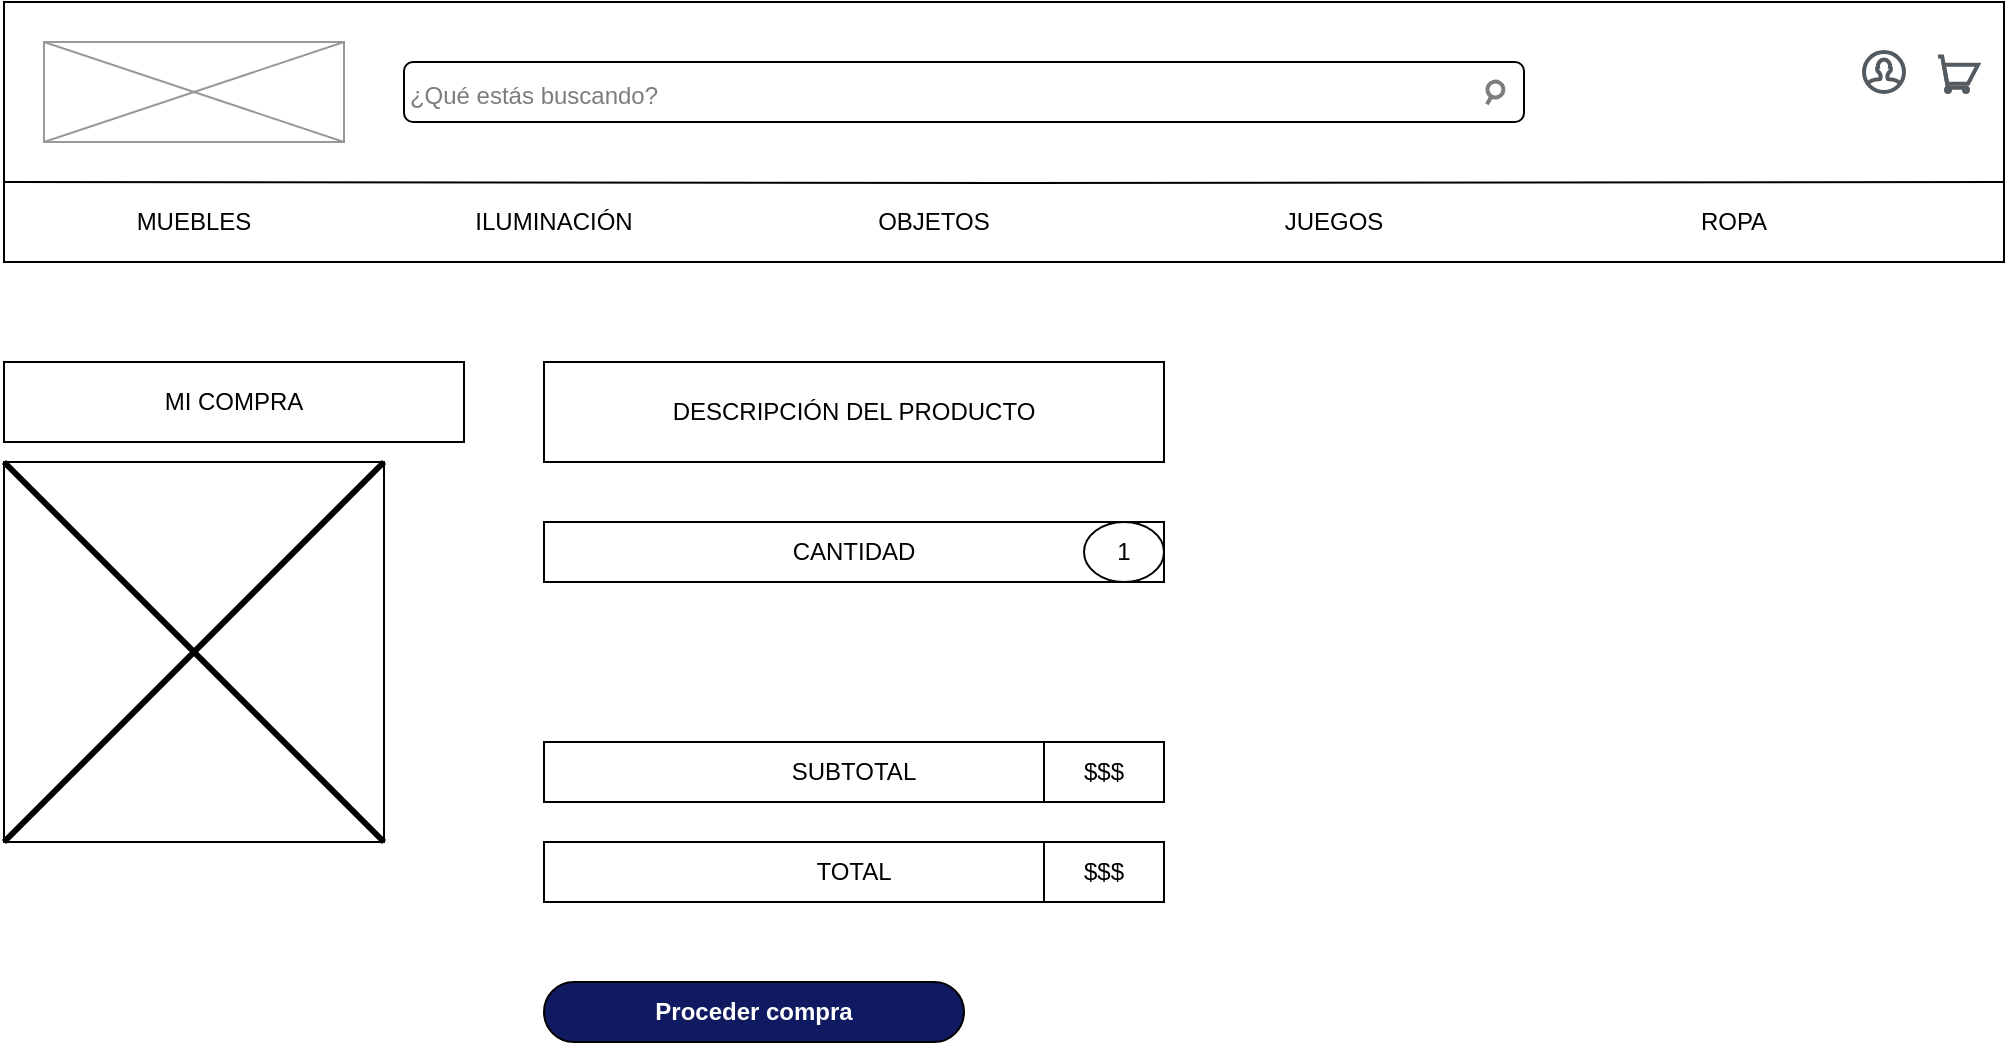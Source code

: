 <mxfile version="20.0.1" type="device"><diagram id="x9voMvtJKl3OqSgjmAjE" name="Page-1"><mxGraphModel dx="1108" dy="1651" grid="1" gridSize="10" guides="1" tooltips="1" connect="1" arrows="1" fold="1" page="1" pageScale="1" pageWidth="827" pageHeight="1169" math="0" shadow="0"><root><mxCell id="0"/><mxCell id="1" parent="0"/><mxCell id="GWJsUw1KqJ6-vFNVZt81-4" value="MI COMPRA" style="rounded=0;whiteSpace=wrap;html=1;" parent="1" vertex="1"><mxGeometry x="10" y="30" width="230" height="40" as="geometry"/></mxCell><mxCell id="GWJsUw1KqJ6-vFNVZt81-6" value="" style="whiteSpace=wrap;html=1;aspect=fixed;" parent="1" vertex="1"><mxGeometry x="10" y="80" width="190" height="190" as="geometry"/></mxCell><mxCell id="GWJsUw1KqJ6-vFNVZt81-7" value="" style="shape=umlDestroy;whiteSpace=wrap;html=1;strokeWidth=3;" parent="1" vertex="1"><mxGeometry x="10" y="80" width="190" height="190" as="geometry"/></mxCell><mxCell id="GWJsUw1KqJ6-vFNVZt81-11" value="DESCRIPCIÓN DEL PRODUCTO" style="rounded=0;whiteSpace=wrap;html=1;" parent="1" vertex="1"><mxGeometry x="280" y="30" width="310" height="50" as="geometry"/></mxCell><mxCell id="GWJsUw1KqJ6-vFNVZt81-12" value="SUBTOTAL" style="rounded=0;whiteSpace=wrap;html=1;" parent="1" vertex="1"><mxGeometry x="280" y="220" width="310" height="30" as="geometry"/></mxCell><mxCell id="GWJsUw1KqJ6-vFNVZt81-13" value="TOTAL" style="rounded=0;whiteSpace=wrap;html=1;" parent="1" vertex="1"><mxGeometry x="280" y="270" width="310" height="30" as="geometry"/></mxCell><mxCell id="GWJsUw1KqJ6-vFNVZt81-14" value="$$$" style="rounded=0;whiteSpace=wrap;html=1;" parent="1" vertex="1"><mxGeometry x="530" y="220" width="60" height="30" as="geometry"/></mxCell><mxCell id="GWJsUw1KqJ6-vFNVZt81-15" value="$$$" style="rounded=0;whiteSpace=wrap;html=1;" parent="1" vertex="1"><mxGeometry x="530" y="270" width="60" height="30" as="geometry"/></mxCell><mxCell id="L-ihwPsyrDCnJKTOfqfO-1" value="&lt;font color=&quot;#ffffff&quot;&gt;&lt;b&gt;Proceder compra&lt;/b&gt;&lt;/font&gt;" style="rounded=1;whiteSpace=wrap;html=1;arcSize=50;fillColor=#0F1A61;" parent="1" vertex="1"><mxGeometry x="280" y="340" width="210" height="30" as="geometry"/></mxCell><mxCell id="8DT_TzyPyNiGF-PKKQRp-1" value="" style="rounded=0;whiteSpace=wrap;html=1;" vertex="1" parent="1"><mxGeometry x="10" y="-150" width="1000" height="130" as="geometry"/></mxCell><mxCell id="8DT_TzyPyNiGF-PKKQRp-2" value="" style="verticalLabelPosition=bottom;shadow=0;dashed=0;align=center;html=1;verticalAlign=top;strokeWidth=1;shape=mxgraph.mockup.graphics.simpleIcon;strokeColor=#999999;" vertex="1" parent="1"><mxGeometry x="30" y="-130" width="150" height="50" as="geometry"/></mxCell><mxCell id="8DT_TzyPyNiGF-PKKQRp-3" value="" style="rounded=1;whiteSpace=wrap;html=1;" vertex="1" parent="1"><mxGeometry x="210" y="-120" width="560" height="30" as="geometry"/></mxCell><mxCell id="8DT_TzyPyNiGF-PKKQRp-4" value="" style="endArrow=none;html=1;rounded=0;exitX=0;exitY=0.75;exitDx=0;exitDy=0;entryX=1;entryY=0.75;entryDx=0;entryDy=0;" edge="1" parent="1"><mxGeometry width="50" height="50" relative="1" as="geometry"><mxPoint x="10" y="-60" as="sourcePoint"/><mxPoint x="1010" y="-60" as="targetPoint"/><Array as="points"><mxPoint x="510" y="-59.5"/></Array></mxGeometry></mxCell><mxCell id="8DT_TzyPyNiGF-PKKQRp-5" value="MUEBLES" style="text;html=1;strokeColor=none;fillColor=none;align=center;verticalAlign=middle;whiteSpace=wrap;rounded=0;" vertex="1" parent="1"><mxGeometry x="40" y="-50" width="130" height="20" as="geometry"/></mxCell><mxCell id="8DT_TzyPyNiGF-PKKQRp-6" value="ILUMINACIÓN" style="text;html=1;strokeColor=none;fillColor=none;align=center;verticalAlign=middle;whiteSpace=wrap;rounded=0;" vertex="1" parent="1"><mxGeometry x="220" y="-50" width="130" height="20" as="geometry"/></mxCell><mxCell id="8DT_TzyPyNiGF-PKKQRp-7" value="OBJETOS" style="text;html=1;strokeColor=none;fillColor=none;align=center;verticalAlign=middle;whiteSpace=wrap;rounded=0;" vertex="1" parent="1"><mxGeometry x="410" y="-50" width="130" height="20" as="geometry"/></mxCell><mxCell id="8DT_TzyPyNiGF-PKKQRp-9" value="ROPA" style="text;html=1;strokeColor=none;fillColor=none;align=center;verticalAlign=middle;whiteSpace=wrap;rounded=0;" vertex="1" parent="1"><mxGeometry x="810" y="-50" width="130" height="20" as="geometry"/></mxCell><mxCell id="8DT_TzyPyNiGF-PKKQRp-11" value="JUEGOS" style="text;html=1;strokeColor=none;fillColor=none;align=center;verticalAlign=middle;whiteSpace=wrap;rounded=0;" vertex="1" parent="1"><mxGeometry x="610" y="-50" width="130" height="20" as="geometry"/></mxCell><mxCell id="8DT_TzyPyNiGF-PKKQRp-12" value="&lt;font color=&quot;#7d7d7d&quot;&gt;¿Qué estás buscando?&lt;/font&gt;" style="text;html=1;strokeColor=none;fillColor=none;align=center;verticalAlign=left;whiteSpace=wrap;rounded=0;fontFamily=Helvetica;" vertex="1" parent="1"><mxGeometry x="190" y="-125" width="170" height="30" as="geometry"/></mxCell><mxCell id="8DT_TzyPyNiGF-PKKQRp-13" value="" style="html=1;verticalLabelPosition=bottom;align=center;labelBackgroundColor=#ffffff;verticalAlign=top;strokeWidth=2;strokeColor=#7D7D7D;shadow=0;dashed=0;shape=mxgraph.ios7.icons.looking_glass;rotation=75;" vertex="1" parent="1"><mxGeometry x="750" y="-110" width="10" height="10" as="geometry"/></mxCell><mxCell id="8DT_TzyPyNiGF-PKKQRp-14" value="" style="html=1;verticalLabelPosition=bottom;align=center;labelBackgroundColor=#ffffff;verticalAlign=top;strokeWidth=2;strokeColor=#535b61;shadow=0;dashed=0;shape=mxgraph.ios7.icons.user;fontFamily=Helvetica;" vertex="1" parent="1"><mxGeometry x="940" y="-125" width="20" height="20" as="geometry"/></mxCell><mxCell id="8DT_TzyPyNiGF-PKKQRp-16" value="" style="html=1;verticalLabelPosition=bottom;align=center;labelBackgroundColor=#ffffff;verticalAlign=top;strokeWidth=2;strokeColor=#535b61;shadow=0;dashed=0;shape=mxgraph.ios7.icons.shopping_cart;fontFamily=Helvetica;" vertex="1" parent="1"><mxGeometry x="977" y="-122.75" width="20" height="17.75" as="geometry"/></mxCell><mxCell id="8DT_TzyPyNiGF-PKKQRp-19" value="CANTIDAD" style="rounded=0;whiteSpace=wrap;html=1;" vertex="1" parent="1"><mxGeometry x="280" y="110" width="310" height="30" as="geometry"/></mxCell><mxCell id="8DT_TzyPyNiGF-PKKQRp-21" value="1" style="ellipse;whiteSpace=wrap;html=1;" vertex="1" parent="1"><mxGeometry x="550" y="110" width="40" height="30" as="geometry"/></mxCell></root></mxGraphModel></diagram></mxfile>